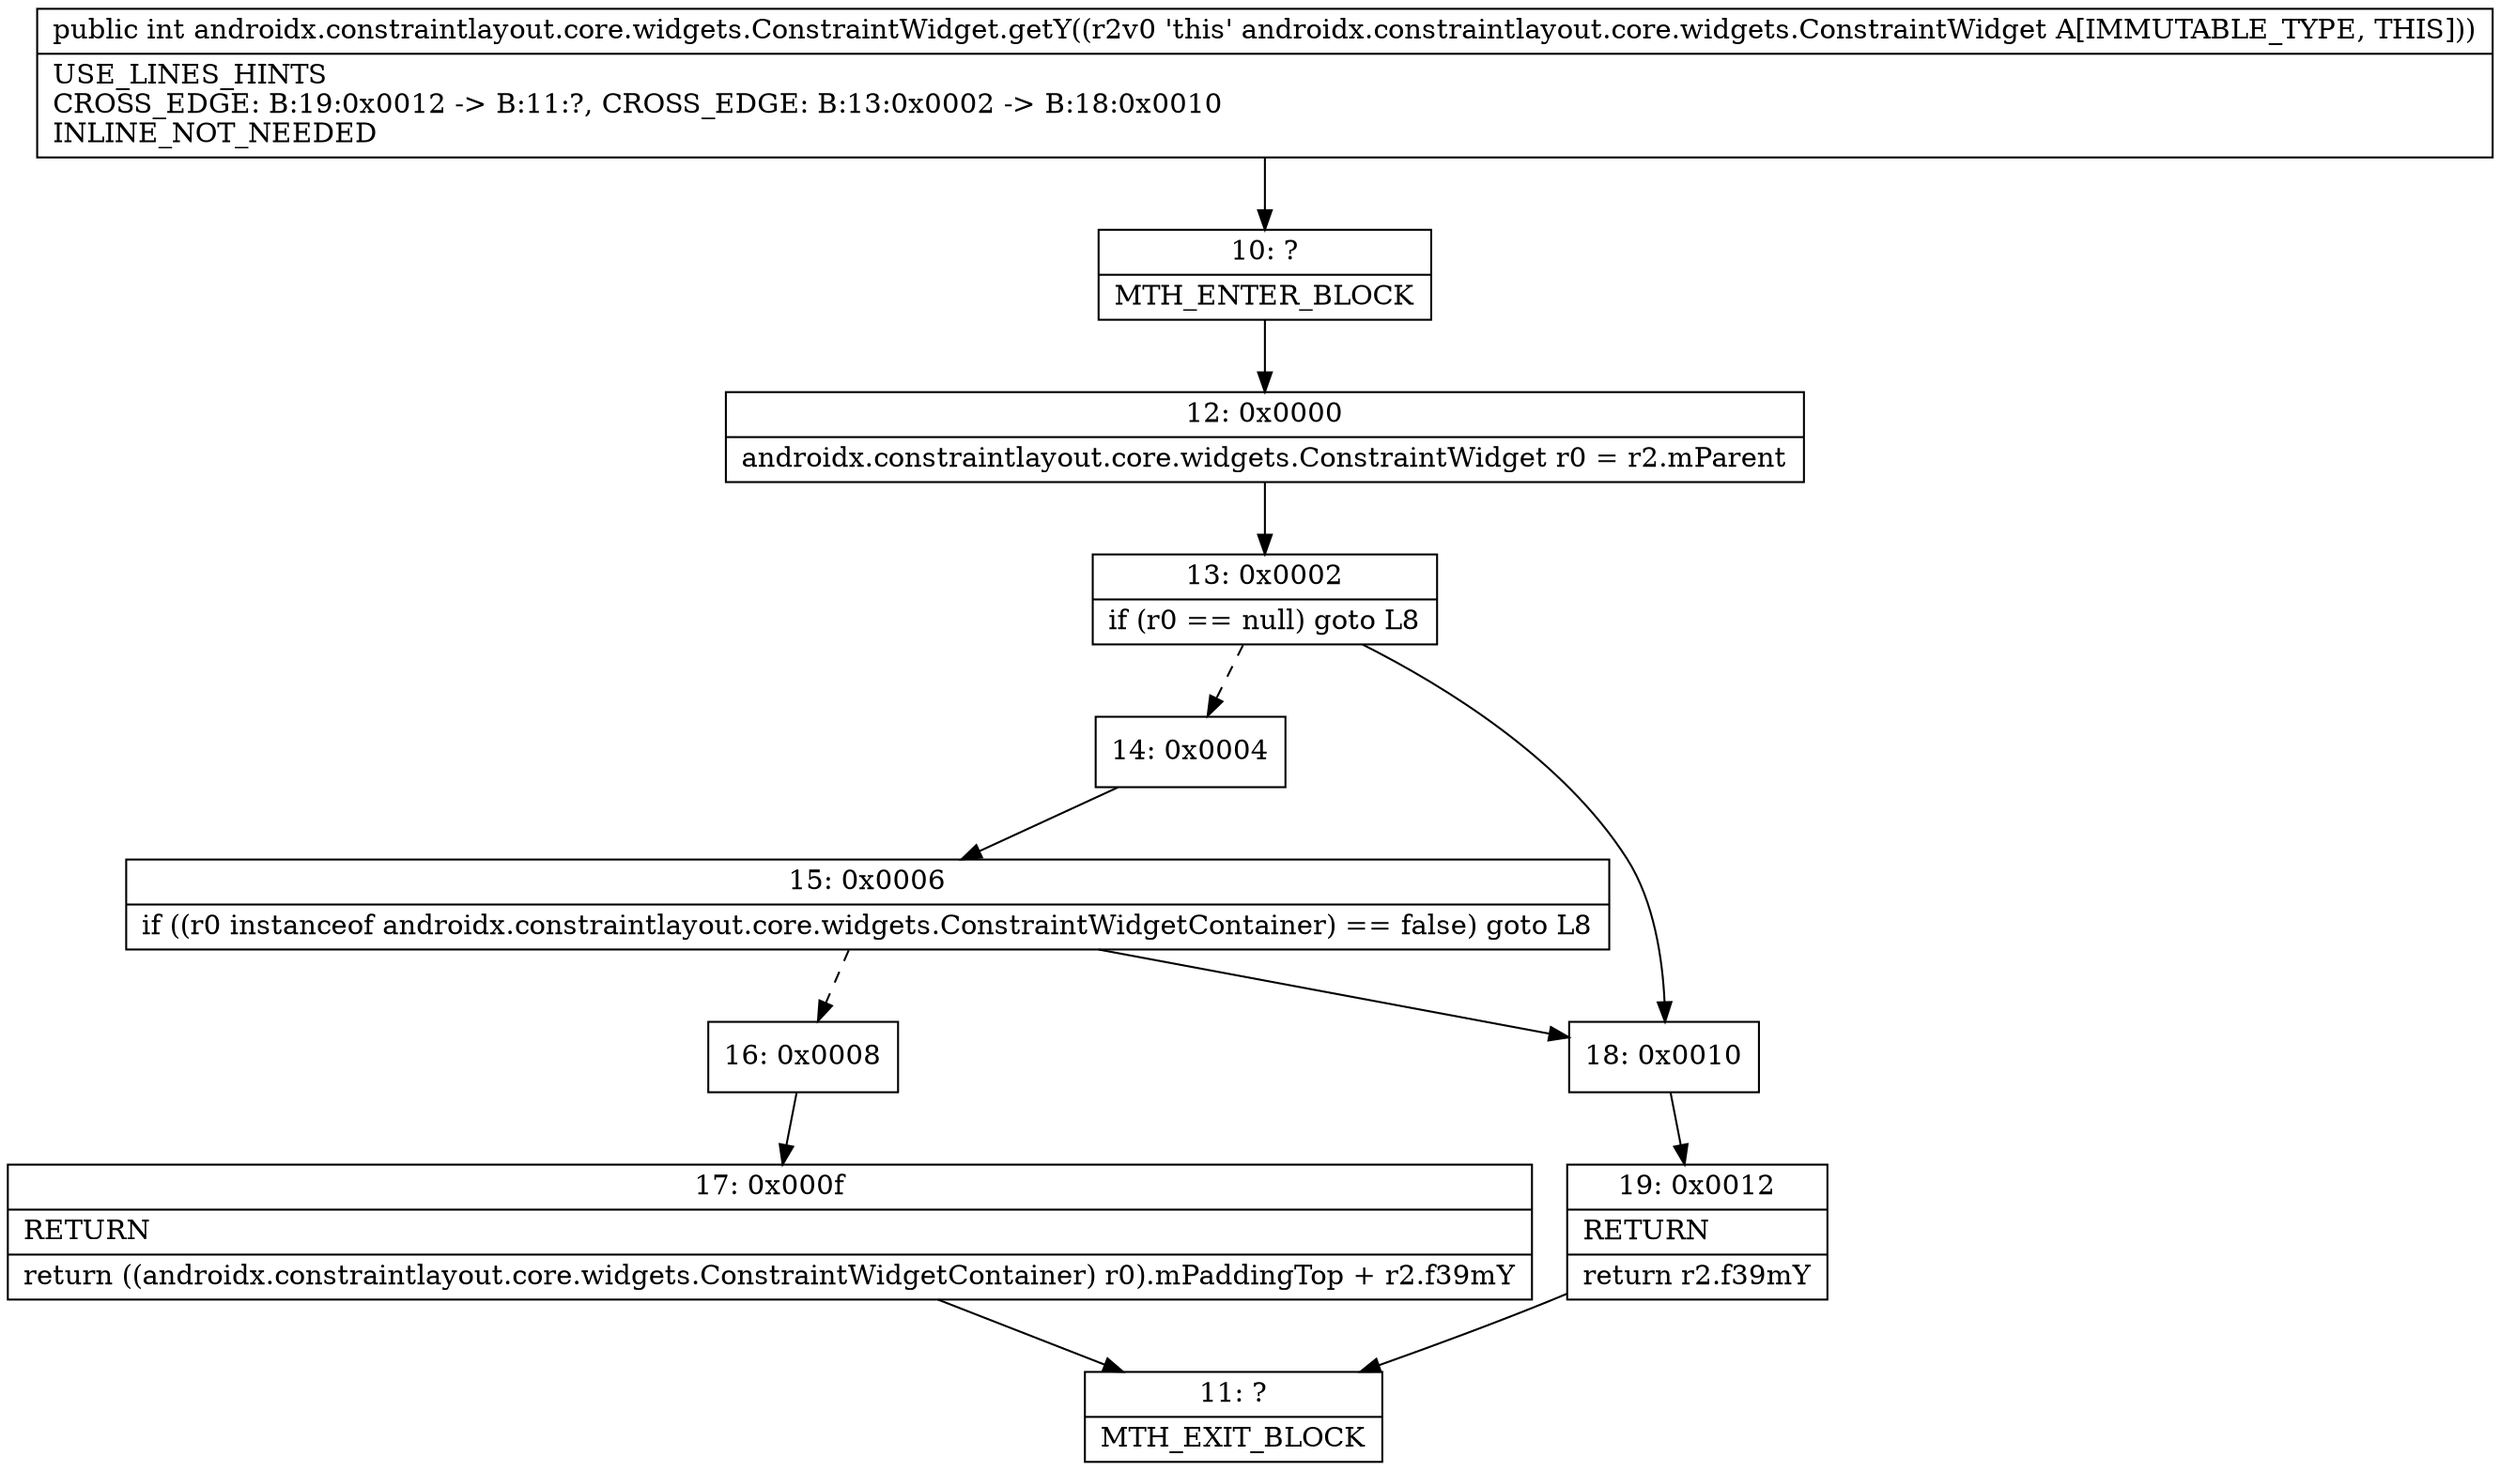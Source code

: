 digraph "CFG forandroidx.constraintlayout.core.widgets.ConstraintWidget.getY()I" {
Node_10 [shape=record,label="{10\:\ ?|MTH_ENTER_BLOCK\l}"];
Node_12 [shape=record,label="{12\:\ 0x0000|androidx.constraintlayout.core.widgets.ConstraintWidget r0 = r2.mParent\l}"];
Node_13 [shape=record,label="{13\:\ 0x0002|if (r0 == null) goto L8\l}"];
Node_14 [shape=record,label="{14\:\ 0x0004}"];
Node_15 [shape=record,label="{15\:\ 0x0006|if ((r0 instanceof androidx.constraintlayout.core.widgets.ConstraintWidgetContainer) == false) goto L8\l}"];
Node_16 [shape=record,label="{16\:\ 0x0008}"];
Node_17 [shape=record,label="{17\:\ 0x000f|RETURN\l|return ((androidx.constraintlayout.core.widgets.ConstraintWidgetContainer) r0).mPaddingTop + r2.f39mY\l}"];
Node_11 [shape=record,label="{11\:\ ?|MTH_EXIT_BLOCK\l}"];
Node_18 [shape=record,label="{18\:\ 0x0010}"];
Node_19 [shape=record,label="{19\:\ 0x0012|RETURN\l|return r2.f39mY\l}"];
MethodNode[shape=record,label="{public int androidx.constraintlayout.core.widgets.ConstraintWidget.getY((r2v0 'this' androidx.constraintlayout.core.widgets.ConstraintWidget A[IMMUTABLE_TYPE, THIS]))  | USE_LINES_HINTS\lCROSS_EDGE: B:19:0x0012 \-\> B:11:?, CROSS_EDGE: B:13:0x0002 \-\> B:18:0x0010\lINLINE_NOT_NEEDED\l}"];
MethodNode -> Node_10;Node_10 -> Node_12;
Node_12 -> Node_13;
Node_13 -> Node_14[style=dashed];
Node_13 -> Node_18;
Node_14 -> Node_15;
Node_15 -> Node_16[style=dashed];
Node_15 -> Node_18;
Node_16 -> Node_17;
Node_17 -> Node_11;
Node_18 -> Node_19;
Node_19 -> Node_11;
}

